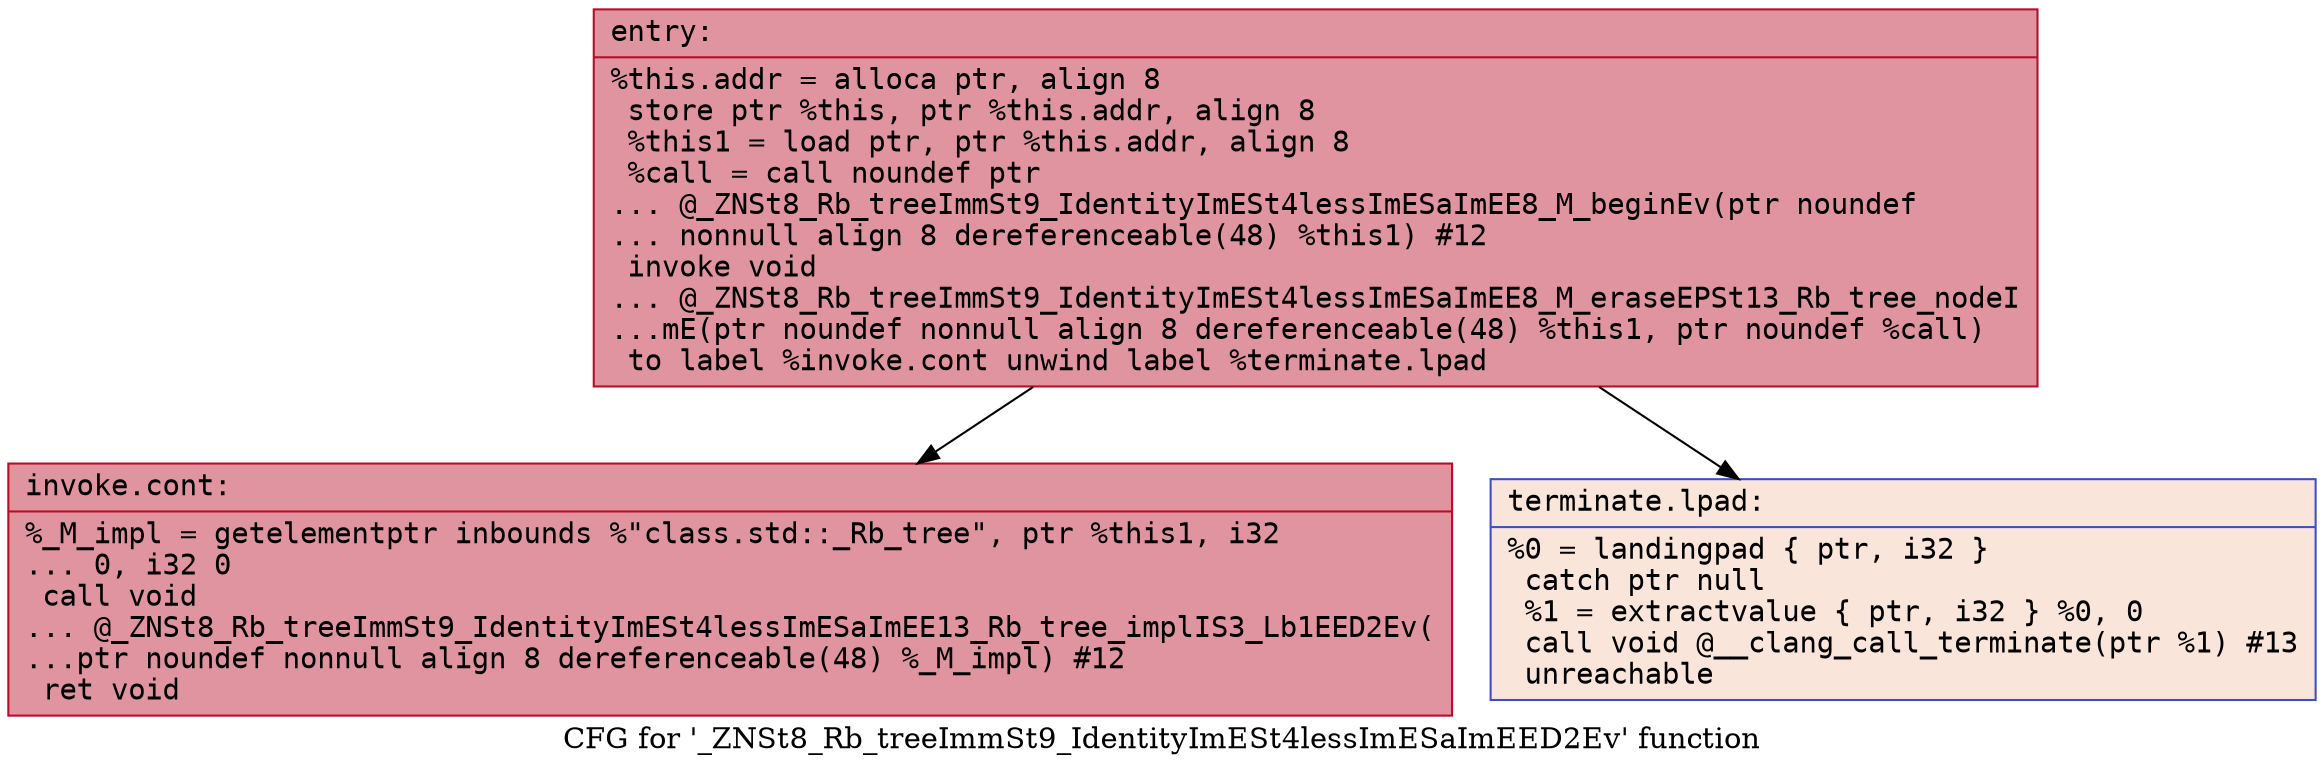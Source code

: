 digraph "CFG for '_ZNSt8_Rb_treeImmSt9_IdentityImESt4lessImESaImEED2Ev' function" {
	label="CFG for '_ZNSt8_Rb_treeImmSt9_IdentityImESt4lessImESaImEED2Ev' function";

	Node0x563465733630 [shape=record,color="#b70d28ff", style=filled, fillcolor="#b70d2870" fontname="Courier",label="{entry:\l|  %this.addr = alloca ptr, align 8\l  store ptr %this, ptr %this.addr, align 8\l  %this1 = load ptr, ptr %this.addr, align 8\l  %call = call noundef ptr\l... @_ZNSt8_Rb_treeImmSt9_IdentityImESt4lessImESaImEE8_M_beginEv(ptr noundef\l... nonnull align 8 dereferenceable(48) %this1) #12\l  invoke void\l... @_ZNSt8_Rb_treeImmSt9_IdentityImESt4lessImESaImEE8_M_eraseEPSt13_Rb_tree_nodeI\l...mE(ptr noundef nonnull align 8 dereferenceable(48) %this1, ptr noundef %call)\l          to label %invoke.cont unwind label %terminate.lpad\l}"];
	Node0x563465733630 -> Node0x5634657337d0[tooltip="entry -> invoke.cont\nProbability 100.00%" ];
	Node0x563465733630 -> Node0x563465733a50[tooltip="entry -> terminate.lpad\nProbability 0.00%" ];
	Node0x5634657337d0 [shape=record,color="#b70d28ff", style=filled, fillcolor="#b70d2870" fontname="Courier",label="{invoke.cont:\l|  %_M_impl = getelementptr inbounds %\"class.std::_Rb_tree\", ptr %this1, i32\l... 0, i32 0\l  call void\l... @_ZNSt8_Rb_treeImmSt9_IdentityImESt4lessImESaImEE13_Rb_tree_implIS3_Lb1EED2Ev(\l...ptr noundef nonnull align 8 dereferenceable(48) %_M_impl) #12\l  ret void\l}"];
	Node0x563465733a50 [shape=record,color="#3d50c3ff", style=filled, fillcolor="#f4c5ad70" fontname="Courier",label="{terminate.lpad:\l|  %0 = landingpad \{ ptr, i32 \}\l          catch ptr null\l  %1 = extractvalue \{ ptr, i32 \} %0, 0\l  call void @__clang_call_terminate(ptr %1) #13\l  unreachable\l}"];
}
